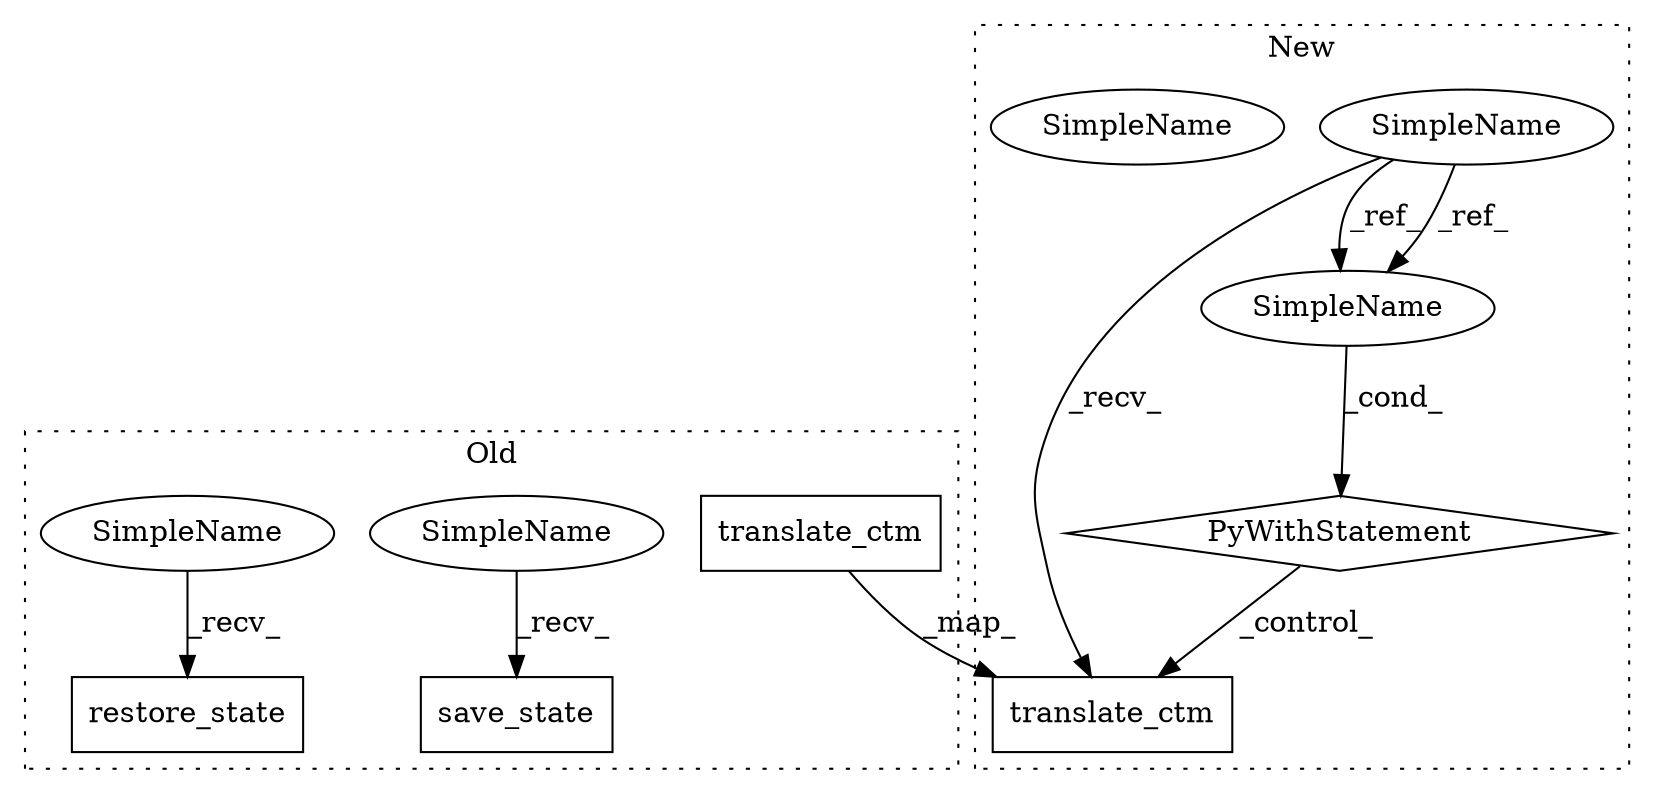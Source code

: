 digraph G {
subgraph cluster0 {
1 [label="translate_ctm" a="32" s="874,901" l="14,1" shape="box"];
4 [label="save_state" a="32" s="913" l="12" shape="box"];
7 [label="restore_state" a="32" s="981" l="15" shape="box"];
9 [label="SimpleName" a="42" s="910" l="2" shape="ellipse"];
10 [label="SimpleName" a="42" s="978" l="2" shape="ellipse"];
label = "Old";
style="dotted";
}
subgraph cluster1 {
2 [label="translate_ctm" a="32" s="895,922" l="14,1" shape="box"];
3 [label="SimpleName" a="42" s="862" l="2" shape="ellipse"];
5 [label="SimpleName" a="42" s="880" l="2" shape="ellipse"];
6 [label="PyWithStatement" a="104" s="870,882" l="10,2" shape="diamond"];
8 [label="SimpleName" a="42" s="880" l="2" shape="ellipse"];
label = "New";
style="dotted";
}
1 -> 2 [label="_map_"];
3 -> 2 [label="_recv_"];
3 -> 8 [label="_ref_"];
3 -> 8 [label="_ref_"];
6 -> 2 [label="_control_"];
8 -> 6 [label="_cond_"];
9 -> 4 [label="_recv_"];
10 -> 7 [label="_recv_"];
}